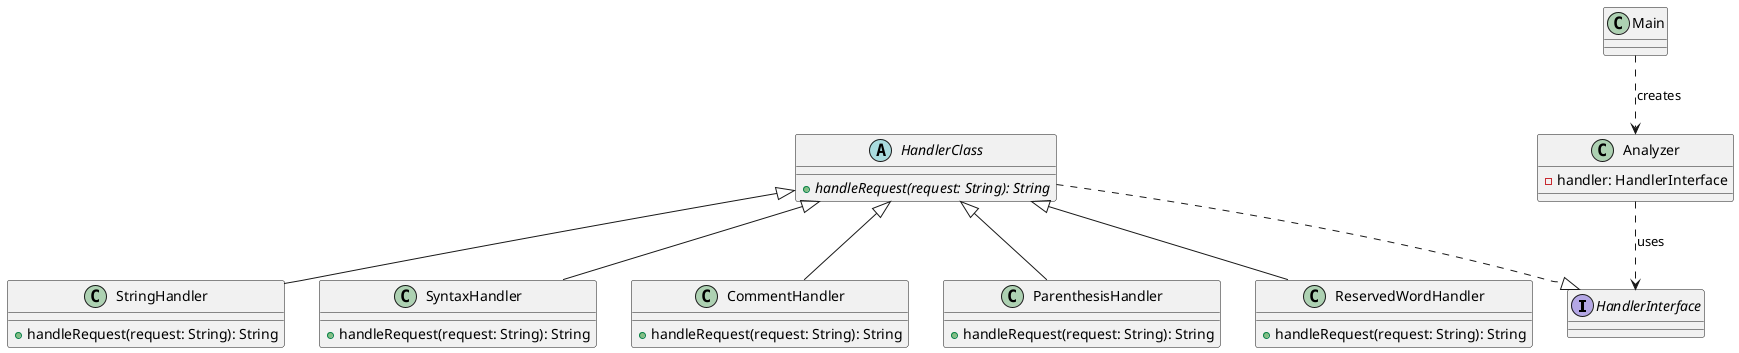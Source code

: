 @startuml
interface HandlerInterface {
}

abstract class HandlerClass {
    {abstract} +handleRequest(request: String): String
}
HandlerClass ..|> HandlerInterface

class StringHandler {
    +handleRequest(request: String): String
}
StringHandler -up-|> HandlerClass

class SyntaxHandler {
    +handleRequest(request: String): String
}
SyntaxHandler -up-|> HandlerClass

class CommentHandler {
    +handleRequest(request: String): String
}
CommentHandler -up-|> HandlerClass

class ParenthesisHandler {
    +handleRequest(request: String): String
}
ParenthesisHandler -up-|> HandlerClass

class ReservedWordHandler {
    +handleRequest(request: String): String
}
ReservedWordHandler -up-|> HandlerClass

class Analyzer {
    -handler: HandlerInterface
}
Analyzer ..> HandlerInterface : uses

class Main {
}
Main ..> Analyzer : creates

@enduml
